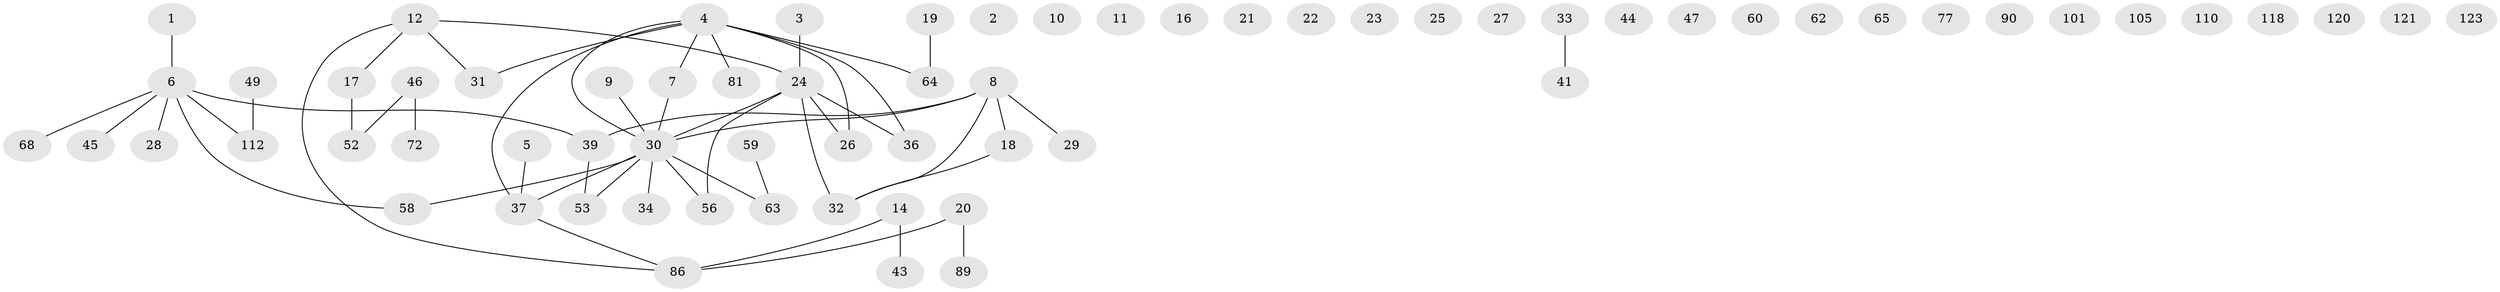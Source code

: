 // original degree distribution, {2: 0.2537313432835821, 1: 0.31343283582089554, 5: 0.03731343283582089, 3: 0.17164179104477612, 4: 0.07462686567164178, 0: 0.14925373134328357}
// Generated by graph-tools (version 1.1) at 2025/16/03/04/25 18:16:41]
// undirected, 67 vertices, 53 edges
graph export_dot {
graph [start="1"]
  node [color=gray90,style=filled];
  1 [super="+130"];
  2 [super="+66"];
  3 [super="+94"];
  4 [super="+131+97+70+69"];
  5 [super="+115+15+38"];
  6 [super="+111+73+67+51"];
  7 [super="+40"];
  8 [super="+84"];
  9;
  10;
  11 [super="+125"];
  12 [super="+13"];
  14;
  16;
  17 [super="+85"];
  18 [super="+74"];
  19 [super="+42"];
  20 [super="+48"];
  21;
  22;
  23;
  24 [super="+134+61+82"];
  25;
  26;
  27;
  28;
  29;
  30 [super="+57+54+35"];
  31 [super="+93"];
  32 [super="+127+102"];
  33;
  34;
  36 [super="+55"];
  37 [super="+87+83"];
  39;
  41;
  43 [super="+79+114+129"];
  44;
  45;
  46 [super="+91"];
  47;
  49;
  52 [super="+92"];
  53;
  56;
  58 [super="+76"];
  59;
  60;
  62;
  63 [super="+113+88"];
  64 [super="+106"];
  65 [super="+95"];
  68;
  72;
  77;
  81;
  86 [super="+116+132"];
  89 [super="+100"];
  90;
  101;
  105;
  110;
  112 [super="+119"];
  118;
  120;
  121;
  123;
  1 -- 6;
  3 -- 24;
  4 -- 7;
  4 -- 26;
  4 -- 37;
  4 -- 64;
  4 -- 31;
  4 -- 81;
  4 -- 36;
  4 -- 30;
  5 -- 37;
  6 -- 58;
  6 -- 45;
  6 -- 39;
  6 -- 68;
  6 -- 112;
  6 -- 28;
  7 -- 30;
  8 -- 32;
  8 -- 18;
  8 -- 39;
  8 -- 29;
  8 -- 30;
  9 -- 30;
  12 -- 17;
  12 -- 24;
  12 -- 31;
  12 -- 86;
  14 -- 43;
  14 -- 86;
  17 -- 52;
  18 -- 32;
  19 -- 64;
  20 -- 89;
  20 -- 86;
  24 -- 30 [weight=2];
  24 -- 32;
  24 -- 56;
  24 -- 26;
  24 -- 36;
  30 -- 53;
  30 -- 37;
  30 -- 56;
  30 -- 63;
  30 -- 58;
  30 -- 34;
  33 -- 41;
  37 -- 86;
  39 -- 53;
  46 -- 52;
  46 -- 72;
  49 -- 112;
  59 -- 63;
}
